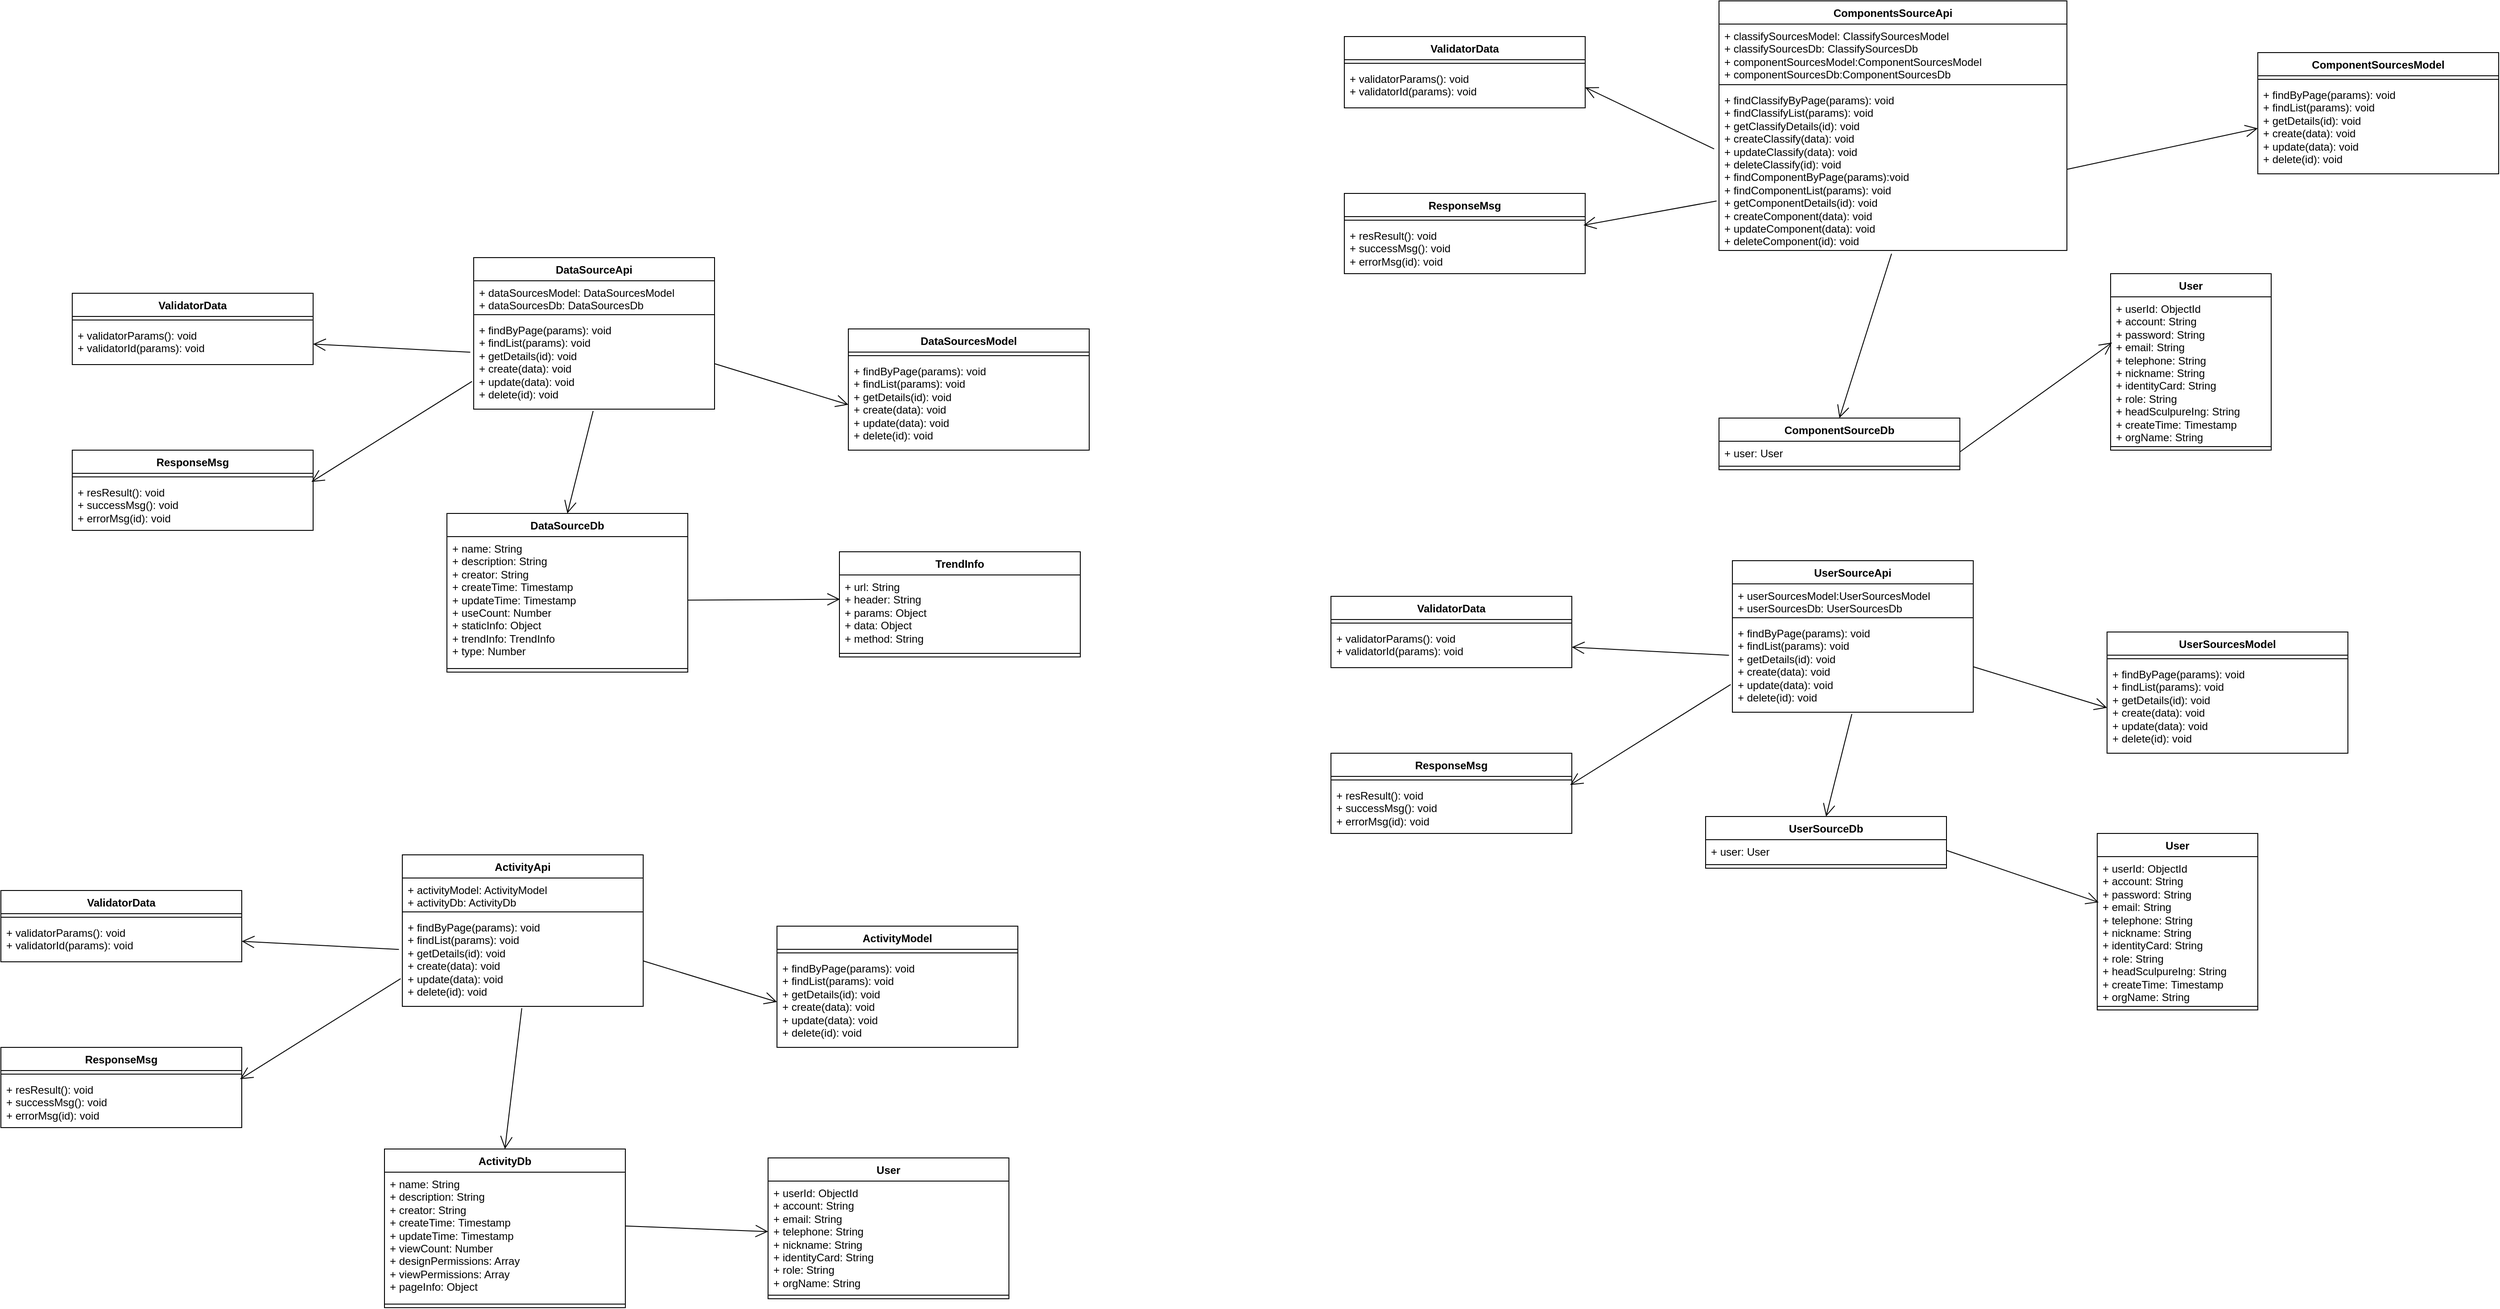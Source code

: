 <mxfile version="23.1.6" type="github">
  <diagram id="C5RBs43oDa-KdzZeNtuy" name="Page-1">
    <mxGraphModel dx="1781" dy="1844" grid="1" gridSize="10" guides="1" tooltips="1" connect="1" arrows="1" fold="1" page="1" pageScale="1" pageWidth="827" pageHeight="1169" math="0" shadow="0">
      <root>
        <mxCell id="WIyWlLk6GJQsqaUBKTNV-0" />
        <mxCell id="WIyWlLk6GJQsqaUBKTNV-1" parent="WIyWlLk6GJQsqaUBKTNV-0" />
        <mxCell id="D7GcsO-b-HbT9hcHtuYs-0" value="DataSourceApi" style="swimlane;fontStyle=1;align=center;verticalAlign=top;childLayout=stackLayout;horizontal=1;startSize=26;horizontalStack=0;resizeParent=1;resizeParentMax=0;resizeLast=0;collapsible=1;marginBottom=0;whiteSpace=wrap;html=1;" parent="WIyWlLk6GJQsqaUBKTNV-1" vertex="1">
          <mxGeometry x="280" y="150" width="270" height="170" as="geometry" />
        </mxCell>
        <mxCell id="D7GcsO-b-HbT9hcHtuYs-1" value="+ dataSourcesModel: DataSourcesModel&lt;br&gt;+ dataSourcesDb: DataSourcesDb" style="text;strokeColor=none;fillColor=none;align=left;verticalAlign=top;spacingLeft=4;spacingRight=4;overflow=hidden;rotatable=0;points=[[0,0.5],[1,0.5]];portConstraint=eastwest;whiteSpace=wrap;html=1;" parent="D7GcsO-b-HbT9hcHtuYs-0" vertex="1">
          <mxGeometry y="26" width="270" height="34" as="geometry" />
        </mxCell>
        <mxCell id="D7GcsO-b-HbT9hcHtuYs-2" value="" style="line;strokeWidth=1;fillColor=none;align=left;verticalAlign=middle;spacingTop=-1;spacingLeft=3;spacingRight=3;rotatable=0;labelPosition=right;points=[];portConstraint=eastwest;strokeColor=inherit;" parent="D7GcsO-b-HbT9hcHtuYs-0" vertex="1">
          <mxGeometry y="60" width="270" height="8" as="geometry" />
        </mxCell>
        <mxCell id="D7GcsO-b-HbT9hcHtuYs-3" value="+ findByPage(params): void&lt;br&gt;+ findList(params): void&lt;br&gt;+ getDetails(id): void&lt;br&gt;+ create(data): void&lt;br&gt;+ update(data): void&lt;br&gt;+ delete(id): void" style="text;strokeColor=none;fillColor=none;align=left;verticalAlign=top;spacingLeft=4;spacingRight=4;overflow=hidden;rotatable=0;points=[[0,0.5],[1,0.5]];portConstraint=eastwest;whiteSpace=wrap;html=1;" parent="D7GcsO-b-HbT9hcHtuYs-0" vertex="1">
          <mxGeometry y="68" width="270" height="102" as="geometry" />
        </mxCell>
        <mxCell id="D7GcsO-b-HbT9hcHtuYs-5" value="DataSourcesModel" style="swimlane;fontStyle=1;align=center;verticalAlign=top;childLayout=stackLayout;horizontal=1;startSize=26;horizontalStack=0;resizeParent=1;resizeParentMax=0;resizeLast=0;collapsible=1;marginBottom=0;whiteSpace=wrap;html=1;" parent="WIyWlLk6GJQsqaUBKTNV-1" vertex="1">
          <mxGeometry x="700" y="230" width="270" height="136" as="geometry" />
        </mxCell>
        <mxCell id="D7GcsO-b-HbT9hcHtuYs-7" value="" style="line;strokeWidth=1;fillColor=none;align=left;verticalAlign=middle;spacingTop=-1;spacingLeft=3;spacingRight=3;rotatable=0;labelPosition=right;points=[];portConstraint=eastwest;strokeColor=inherit;" parent="D7GcsO-b-HbT9hcHtuYs-5" vertex="1">
          <mxGeometry y="26" width="270" height="8" as="geometry" />
        </mxCell>
        <mxCell id="D7GcsO-b-HbT9hcHtuYs-8" value="+ findByPage(params): void&lt;br&gt;+ findList(params): void&lt;br&gt;+ getDetails(id): void&lt;br&gt;+ create(data): void&lt;br&gt;+ update(data): void&lt;br&gt;+ delete(id): void" style="text;strokeColor=none;fillColor=none;align=left;verticalAlign=top;spacingLeft=4;spacingRight=4;overflow=hidden;rotatable=0;points=[[0,0.5],[1,0.5]];portConstraint=eastwest;whiteSpace=wrap;html=1;" parent="D7GcsO-b-HbT9hcHtuYs-5" vertex="1">
          <mxGeometry y="34" width="270" height="102" as="geometry" />
        </mxCell>
        <mxCell id="D7GcsO-b-HbT9hcHtuYs-9" value="DataSourceDb" style="swimlane;fontStyle=1;align=center;verticalAlign=top;childLayout=stackLayout;horizontal=1;startSize=26;horizontalStack=0;resizeParent=1;resizeParentMax=0;resizeLast=0;collapsible=1;marginBottom=0;whiteSpace=wrap;html=1;" parent="WIyWlLk6GJQsqaUBKTNV-1" vertex="1">
          <mxGeometry x="250" y="437" width="270" height="178" as="geometry" />
        </mxCell>
        <mxCell id="D7GcsO-b-HbT9hcHtuYs-10" value="+ name: String&lt;br&gt;+&amp;nbsp;description: String&lt;br&gt;+ creator: String&lt;br&gt;+&amp;nbsp;createTime:&amp;nbsp;Timestamp&lt;br&gt;+ updateTime:&amp;nbsp;Timestamp&lt;br&gt;+ useCount: Number&lt;br&gt;+ staticInfo: Object&lt;br&gt;+&amp;nbsp;trendInfo: TrendInfo&lt;br&gt;+ type:&amp;nbsp;Number" style="text;strokeColor=none;fillColor=none;align=left;verticalAlign=top;spacingLeft=4;spacingRight=4;overflow=hidden;rotatable=0;points=[[0,0.5],[1,0.5]];portConstraint=eastwest;whiteSpace=wrap;html=1;" parent="D7GcsO-b-HbT9hcHtuYs-9" vertex="1">
          <mxGeometry y="26" width="270" height="144" as="geometry" />
        </mxCell>
        <mxCell id="D7GcsO-b-HbT9hcHtuYs-11" value="" style="line;strokeWidth=1;fillColor=none;align=left;verticalAlign=middle;spacingTop=-1;spacingLeft=3;spacingRight=3;rotatable=0;labelPosition=right;points=[];portConstraint=eastwest;strokeColor=inherit;" parent="D7GcsO-b-HbT9hcHtuYs-9" vertex="1">
          <mxGeometry y="170" width="270" height="8" as="geometry" />
        </mxCell>
        <mxCell id="D7GcsO-b-HbT9hcHtuYs-13" value="" style="endArrow=open;endFill=1;endSize=12;html=1;rounded=0;exitX=1;exitY=0.5;exitDx=0;exitDy=0;entryX=0;entryY=0.5;entryDx=0;entryDy=0;" parent="WIyWlLk6GJQsqaUBKTNV-1" source="D7GcsO-b-HbT9hcHtuYs-3" target="D7GcsO-b-HbT9hcHtuYs-8" edge="1">
          <mxGeometry width="160" relative="1" as="geometry">
            <mxPoint x="490" y="320" as="sourcePoint" />
            <mxPoint x="650" y="320" as="targetPoint" />
          </mxGeometry>
        </mxCell>
        <mxCell id="D7GcsO-b-HbT9hcHtuYs-14" value="" style="endArrow=open;endFill=1;endSize=12;html=1;rounded=0;exitX=0.496;exitY=1.02;exitDx=0;exitDy=0;exitPerimeter=0;entryX=0.5;entryY=0;entryDx=0;entryDy=0;" parent="WIyWlLk6GJQsqaUBKTNV-1" source="D7GcsO-b-HbT9hcHtuYs-3" target="D7GcsO-b-HbT9hcHtuYs-9" edge="1">
          <mxGeometry width="160" relative="1" as="geometry">
            <mxPoint x="490" y="320" as="sourcePoint" />
            <mxPoint x="650" y="320" as="targetPoint" />
          </mxGeometry>
        </mxCell>
        <mxCell id="D7GcsO-b-HbT9hcHtuYs-16" value="TrendInfo" style="swimlane;fontStyle=1;align=center;verticalAlign=top;childLayout=stackLayout;horizontal=1;startSize=26;horizontalStack=0;resizeParent=1;resizeParentMax=0;resizeLast=0;collapsible=1;marginBottom=0;whiteSpace=wrap;html=1;" parent="WIyWlLk6GJQsqaUBKTNV-1" vertex="1">
          <mxGeometry x="690" y="480" width="270" height="118" as="geometry" />
        </mxCell>
        <mxCell id="D7GcsO-b-HbT9hcHtuYs-17" value="+ url: String&lt;br&gt;+ header: String&lt;br&gt;+ params: Object&lt;br&gt;+ data: Object&lt;br&gt;+&amp;nbsp;method: String" style="text;strokeColor=none;fillColor=none;align=left;verticalAlign=top;spacingLeft=4;spacingRight=4;overflow=hidden;rotatable=0;points=[[0,0.5],[1,0.5]];portConstraint=eastwest;whiteSpace=wrap;html=1;" parent="D7GcsO-b-HbT9hcHtuYs-16" vertex="1">
          <mxGeometry y="26" width="270" height="84" as="geometry" />
        </mxCell>
        <mxCell id="D7GcsO-b-HbT9hcHtuYs-18" value="" style="line;strokeWidth=1;fillColor=none;align=left;verticalAlign=middle;spacingTop=-1;spacingLeft=3;spacingRight=3;rotatable=0;labelPosition=right;points=[];portConstraint=eastwest;strokeColor=inherit;" parent="D7GcsO-b-HbT9hcHtuYs-16" vertex="1">
          <mxGeometry y="110" width="270" height="8" as="geometry" />
        </mxCell>
        <mxCell id="D7GcsO-b-HbT9hcHtuYs-19" value="" style="endArrow=open;endFill=1;endSize=12;html=1;rounded=0;entryX=0.002;entryY=0.325;entryDx=0;entryDy=0;entryPerimeter=0;" parent="WIyWlLk6GJQsqaUBKTNV-1" source="D7GcsO-b-HbT9hcHtuYs-10" target="D7GcsO-b-HbT9hcHtuYs-17" edge="1">
          <mxGeometry width="160" relative="1" as="geometry">
            <mxPoint x="424" y="332" as="sourcePoint" />
            <mxPoint x="395" y="447" as="targetPoint" />
          </mxGeometry>
        </mxCell>
        <mxCell id="LRZBngiGafgWs2gTsK2s-0" value="ResponseMsg" style="swimlane;fontStyle=1;align=center;verticalAlign=top;childLayout=stackLayout;horizontal=1;startSize=26;horizontalStack=0;resizeParent=1;resizeParentMax=0;resizeLast=0;collapsible=1;marginBottom=0;whiteSpace=wrap;html=1;" parent="WIyWlLk6GJQsqaUBKTNV-1" vertex="1">
          <mxGeometry x="-170" y="366" width="270" height="90" as="geometry" />
        </mxCell>
        <mxCell id="LRZBngiGafgWs2gTsK2s-1" value="" style="line;strokeWidth=1;fillColor=none;align=left;verticalAlign=middle;spacingTop=-1;spacingLeft=3;spacingRight=3;rotatable=0;labelPosition=right;points=[];portConstraint=eastwest;strokeColor=inherit;" parent="LRZBngiGafgWs2gTsK2s-0" vertex="1">
          <mxGeometry y="26" width="270" height="8" as="geometry" />
        </mxCell>
        <mxCell id="LRZBngiGafgWs2gTsK2s-2" value="+ resResult(): void&lt;br&gt;+ successMsg(): void&lt;br&gt;+ errorMsg(id): void" style="text;strokeColor=none;fillColor=none;align=left;verticalAlign=top;spacingLeft=4;spacingRight=4;overflow=hidden;rotatable=0;points=[[0,0.5],[1,0.5]];portConstraint=eastwest;whiteSpace=wrap;html=1;" parent="LRZBngiGafgWs2gTsK2s-0" vertex="1">
          <mxGeometry y="34" width="270" height="56" as="geometry" />
        </mxCell>
        <mxCell id="LRZBngiGafgWs2gTsK2s-3" value="ValidatorData" style="swimlane;fontStyle=1;align=center;verticalAlign=top;childLayout=stackLayout;horizontal=1;startSize=26;horizontalStack=0;resizeParent=1;resizeParentMax=0;resizeLast=0;collapsible=1;marginBottom=0;whiteSpace=wrap;html=1;" parent="WIyWlLk6GJQsqaUBKTNV-1" vertex="1">
          <mxGeometry x="-170" y="190" width="270" height="80" as="geometry" />
        </mxCell>
        <mxCell id="LRZBngiGafgWs2gTsK2s-4" value="" style="line;strokeWidth=1;fillColor=none;align=left;verticalAlign=middle;spacingTop=-1;spacingLeft=3;spacingRight=3;rotatable=0;labelPosition=right;points=[];portConstraint=eastwest;strokeColor=inherit;" parent="LRZBngiGafgWs2gTsK2s-3" vertex="1">
          <mxGeometry y="26" width="270" height="8" as="geometry" />
        </mxCell>
        <mxCell id="LRZBngiGafgWs2gTsK2s-5" value="+ validatorParams(): void&lt;br&gt;+ validatorId(params): void&lt;br&gt;" style="text;strokeColor=none;fillColor=none;align=left;verticalAlign=top;spacingLeft=4;spacingRight=4;overflow=hidden;rotatable=0;points=[[0,0.5],[1,0.5]];portConstraint=eastwest;whiteSpace=wrap;html=1;" parent="LRZBngiGafgWs2gTsK2s-3" vertex="1">
          <mxGeometry y="34" width="270" height="46" as="geometry" />
        </mxCell>
        <mxCell id="LRZBngiGafgWs2gTsK2s-6" value="" style="endArrow=open;endFill=1;endSize=12;html=1;rounded=0;entryX=1;entryY=0.5;entryDx=0;entryDy=0;exitX=-0.014;exitY=0.374;exitDx=0;exitDy=0;exitPerimeter=0;" parent="WIyWlLk6GJQsqaUBKTNV-1" source="D7GcsO-b-HbT9hcHtuYs-3" target="LRZBngiGafgWs2gTsK2s-5" edge="1">
          <mxGeometry width="160" relative="1" as="geometry">
            <mxPoint x="560" y="279" as="sourcePoint" />
            <mxPoint x="90" y="90" as="targetPoint" />
          </mxGeometry>
        </mxCell>
        <mxCell id="LRZBngiGafgWs2gTsK2s-7" value="" style="endArrow=open;endFill=1;endSize=12;html=1;rounded=0;entryX=0.993;entryY=0.029;entryDx=0;entryDy=0;entryPerimeter=0;exitX=-0.007;exitY=0.695;exitDx=0;exitDy=0;exitPerimeter=0;" parent="WIyWlLk6GJQsqaUBKTNV-1" source="D7GcsO-b-HbT9hcHtuYs-3" target="LRZBngiGafgWs2gTsK2s-2" edge="1">
          <mxGeometry width="160" relative="1" as="geometry">
            <mxPoint x="358" y="160" as="sourcePoint" />
            <mxPoint x="130" y="330" as="targetPoint" />
          </mxGeometry>
        </mxCell>
        <mxCell id="LRZBngiGafgWs2gTsK2s-10" value="ActivityApi" style="swimlane;fontStyle=1;align=center;verticalAlign=top;childLayout=stackLayout;horizontal=1;startSize=26;horizontalStack=0;resizeParent=1;resizeParentMax=0;resizeLast=0;collapsible=1;marginBottom=0;whiteSpace=wrap;html=1;" parent="WIyWlLk6GJQsqaUBKTNV-1" vertex="1">
          <mxGeometry x="200" y="820" width="270" height="170" as="geometry" />
        </mxCell>
        <mxCell id="LRZBngiGafgWs2gTsK2s-11" value="+ activityModel: ActivityModel&lt;br&gt;+ activityDb: ActivityDb" style="text;strokeColor=none;fillColor=none;align=left;verticalAlign=top;spacingLeft=4;spacingRight=4;overflow=hidden;rotatable=0;points=[[0,0.5],[1,0.5]];portConstraint=eastwest;whiteSpace=wrap;html=1;" parent="LRZBngiGafgWs2gTsK2s-10" vertex="1">
          <mxGeometry y="26" width="270" height="34" as="geometry" />
        </mxCell>
        <mxCell id="LRZBngiGafgWs2gTsK2s-12" value="" style="line;strokeWidth=1;fillColor=none;align=left;verticalAlign=middle;spacingTop=-1;spacingLeft=3;spacingRight=3;rotatable=0;labelPosition=right;points=[];portConstraint=eastwest;strokeColor=inherit;" parent="LRZBngiGafgWs2gTsK2s-10" vertex="1">
          <mxGeometry y="60" width="270" height="8" as="geometry" />
        </mxCell>
        <mxCell id="LRZBngiGafgWs2gTsK2s-13" value="+ findByPage(params): void&lt;br&gt;+ findList(params): void&lt;br&gt;+ getDetails(id): void&lt;br&gt;+ create(data): void&lt;br&gt;+ update(data): void&lt;br&gt;+ delete(id): void" style="text;strokeColor=none;fillColor=none;align=left;verticalAlign=top;spacingLeft=4;spacingRight=4;overflow=hidden;rotatable=0;points=[[0,0.5],[1,0.5]];portConstraint=eastwest;whiteSpace=wrap;html=1;" parent="LRZBngiGafgWs2gTsK2s-10" vertex="1">
          <mxGeometry y="68" width="270" height="102" as="geometry" />
        </mxCell>
        <mxCell id="LRZBngiGafgWs2gTsK2s-14" value="ActivityModel" style="swimlane;fontStyle=1;align=center;verticalAlign=top;childLayout=stackLayout;horizontal=1;startSize=26;horizontalStack=0;resizeParent=1;resizeParentMax=0;resizeLast=0;collapsible=1;marginBottom=0;whiteSpace=wrap;html=1;" parent="WIyWlLk6GJQsqaUBKTNV-1" vertex="1">
          <mxGeometry x="620" y="900" width="270" height="136" as="geometry" />
        </mxCell>
        <mxCell id="LRZBngiGafgWs2gTsK2s-15" value="" style="line;strokeWidth=1;fillColor=none;align=left;verticalAlign=middle;spacingTop=-1;spacingLeft=3;spacingRight=3;rotatable=0;labelPosition=right;points=[];portConstraint=eastwest;strokeColor=inherit;" parent="LRZBngiGafgWs2gTsK2s-14" vertex="1">
          <mxGeometry y="26" width="270" height="8" as="geometry" />
        </mxCell>
        <mxCell id="LRZBngiGafgWs2gTsK2s-16" value="+ findByPage(params): void&lt;br&gt;+ findList(params): void&lt;br&gt;+ getDetails(id): void&lt;br&gt;+ create(data): void&lt;br&gt;+ update(data): void&lt;br&gt;+ delete(id): void" style="text;strokeColor=none;fillColor=none;align=left;verticalAlign=top;spacingLeft=4;spacingRight=4;overflow=hidden;rotatable=0;points=[[0,0.5],[1,0.5]];portConstraint=eastwest;whiteSpace=wrap;html=1;" parent="LRZBngiGafgWs2gTsK2s-14" vertex="1">
          <mxGeometry y="34" width="270" height="102" as="geometry" />
        </mxCell>
        <mxCell id="LRZBngiGafgWs2gTsK2s-17" value="ActivityDb" style="swimlane;fontStyle=1;align=center;verticalAlign=top;childLayout=stackLayout;horizontal=1;startSize=26;horizontalStack=0;resizeParent=1;resizeParentMax=0;resizeLast=0;collapsible=1;marginBottom=0;whiteSpace=wrap;html=1;" parent="WIyWlLk6GJQsqaUBKTNV-1" vertex="1">
          <mxGeometry x="180" y="1150" width="270" height="178" as="geometry" />
        </mxCell>
        <mxCell id="LRZBngiGafgWs2gTsK2s-18" value="+ name: String&lt;br&gt;+&amp;nbsp;description: String&lt;br&gt;+ creator: String&lt;br&gt;+&amp;nbsp;createTime:&amp;nbsp;Timestamp&lt;br&gt;+ updateTime:&amp;nbsp;Timestamp&lt;br&gt;+ view&lt;span style=&quot;background-color: initial;&quot;&gt;Count: Number&lt;/span&gt;&lt;br&gt;+&amp;nbsp;designPermissions: Array&lt;br&gt;+ viewPermissions: Array&lt;br&gt;+&amp;nbsp;pageInfo: Object" style="text;strokeColor=none;fillColor=none;align=left;verticalAlign=top;spacingLeft=4;spacingRight=4;overflow=hidden;rotatable=0;points=[[0,0.5],[1,0.5]];portConstraint=eastwest;whiteSpace=wrap;html=1;" parent="LRZBngiGafgWs2gTsK2s-17" vertex="1">
          <mxGeometry y="26" width="270" height="144" as="geometry" />
        </mxCell>
        <mxCell id="LRZBngiGafgWs2gTsK2s-19" value="" style="line;strokeWidth=1;fillColor=none;align=left;verticalAlign=middle;spacingTop=-1;spacingLeft=3;spacingRight=3;rotatable=0;labelPosition=right;points=[];portConstraint=eastwest;strokeColor=inherit;" parent="LRZBngiGafgWs2gTsK2s-17" vertex="1">
          <mxGeometry y="170" width="270" height="8" as="geometry" />
        </mxCell>
        <mxCell id="LRZBngiGafgWs2gTsK2s-20" value="" style="endArrow=open;endFill=1;endSize=12;html=1;rounded=0;exitX=1;exitY=0.5;exitDx=0;exitDy=0;entryX=0;entryY=0.5;entryDx=0;entryDy=0;" parent="WIyWlLk6GJQsqaUBKTNV-1" source="LRZBngiGafgWs2gTsK2s-13" target="LRZBngiGafgWs2gTsK2s-16" edge="1">
          <mxGeometry width="160" relative="1" as="geometry">
            <mxPoint x="410" y="990" as="sourcePoint" />
            <mxPoint x="570" y="990" as="targetPoint" />
          </mxGeometry>
        </mxCell>
        <mxCell id="LRZBngiGafgWs2gTsK2s-21" value="" style="endArrow=open;endFill=1;endSize=12;html=1;rounded=0;exitX=0.496;exitY=1.02;exitDx=0;exitDy=0;exitPerimeter=0;entryX=0.5;entryY=0;entryDx=0;entryDy=0;" parent="WIyWlLk6GJQsqaUBKTNV-1" source="LRZBngiGafgWs2gTsK2s-13" target="LRZBngiGafgWs2gTsK2s-17" edge="1">
          <mxGeometry width="160" relative="1" as="geometry">
            <mxPoint x="410" y="990" as="sourcePoint" />
            <mxPoint x="570" y="990" as="targetPoint" />
          </mxGeometry>
        </mxCell>
        <mxCell id="LRZBngiGafgWs2gTsK2s-26" value="ResponseMsg" style="swimlane;fontStyle=1;align=center;verticalAlign=top;childLayout=stackLayout;horizontal=1;startSize=26;horizontalStack=0;resizeParent=1;resizeParentMax=0;resizeLast=0;collapsible=1;marginBottom=0;whiteSpace=wrap;html=1;" parent="WIyWlLk6GJQsqaUBKTNV-1" vertex="1">
          <mxGeometry x="-250" y="1036" width="270" height="90" as="geometry" />
        </mxCell>
        <mxCell id="LRZBngiGafgWs2gTsK2s-27" value="" style="line;strokeWidth=1;fillColor=none;align=left;verticalAlign=middle;spacingTop=-1;spacingLeft=3;spacingRight=3;rotatable=0;labelPosition=right;points=[];portConstraint=eastwest;strokeColor=inherit;" parent="LRZBngiGafgWs2gTsK2s-26" vertex="1">
          <mxGeometry y="26" width="270" height="8" as="geometry" />
        </mxCell>
        <mxCell id="LRZBngiGafgWs2gTsK2s-28" value="+ resResult(): void&lt;br&gt;+ successMsg(): void&lt;br&gt;+ errorMsg(id): void" style="text;strokeColor=none;fillColor=none;align=left;verticalAlign=top;spacingLeft=4;spacingRight=4;overflow=hidden;rotatable=0;points=[[0,0.5],[1,0.5]];portConstraint=eastwest;whiteSpace=wrap;html=1;" parent="LRZBngiGafgWs2gTsK2s-26" vertex="1">
          <mxGeometry y="34" width="270" height="56" as="geometry" />
        </mxCell>
        <mxCell id="LRZBngiGafgWs2gTsK2s-29" value="ValidatorData" style="swimlane;fontStyle=1;align=center;verticalAlign=top;childLayout=stackLayout;horizontal=1;startSize=26;horizontalStack=0;resizeParent=1;resizeParentMax=0;resizeLast=0;collapsible=1;marginBottom=0;whiteSpace=wrap;html=1;" parent="WIyWlLk6GJQsqaUBKTNV-1" vertex="1">
          <mxGeometry x="-250" y="860" width="270" height="80" as="geometry" />
        </mxCell>
        <mxCell id="LRZBngiGafgWs2gTsK2s-30" value="" style="line;strokeWidth=1;fillColor=none;align=left;verticalAlign=middle;spacingTop=-1;spacingLeft=3;spacingRight=3;rotatable=0;labelPosition=right;points=[];portConstraint=eastwest;strokeColor=inherit;" parent="LRZBngiGafgWs2gTsK2s-29" vertex="1">
          <mxGeometry y="26" width="270" height="8" as="geometry" />
        </mxCell>
        <mxCell id="LRZBngiGafgWs2gTsK2s-31" value="+ validatorParams(): void&lt;br&gt;+ validatorId(params): void&lt;br&gt;" style="text;strokeColor=none;fillColor=none;align=left;verticalAlign=top;spacingLeft=4;spacingRight=4;overflow=hidden;rotatable=0;points=[[0,0.5],[1,0.5]];portConstraint=eastwest;whiteSpace=wrap;html=1;" parent="LRZBngiGafgWs2gTsK2s-29" vertex="1">
          <mxGeometry y="34" width="270" height="46" as="geometry" />
        </mxCell>
        <mxCell id="LRZBngiGafgWs2gTsK2s-32" value="" style="endArrow=open;endFill=1;endSize=12;html=1;rounded=0;entryX=1;entryY=0.5;entryDx=0;entryDy=0;exitX=-0.014;exitY=0.374;exitDx=0;exitDy=0;exitPerimeter=0;" parent="WIyWlLk6GJQsqaUBKTNV-1" source="LRZBngiGafgWs2gTsK2s-13" target="LRZBngiGafgWs2gTsK2s-31" edge="1">
          <mxGeometry width="160" relative="1" as="geometry">
            <mxPoint x="480" y="949" as="sourcePoint" />
            <mxPoint x="10" y="760" as="targetPoint" />
          </mxGeometry>
        </mxCell>
        <mxCell id="LRZBngiGafgWs2gTsK2s-33" value="" style="endArrow=open;endFill=1;endSize=12;html=1;rounded=0;entryX=0.993;entryY=0.029;entryDx=0;entryDy=0;entryPerimeter=0;exitX=-0.007;exitY=0.695;exitDx=0;exitDy=0;exitPerimeter=0;" parent="WIyWlLk6GJQsqaUBKTNV-1" source="LRZBngiGafgWs2gTsK2s-13" target="LRZBngiGafgWs2gTsK2s-28" edge="1">
          <mxGeometry width="160" relative="1" as="geometry">
            <mxPoint x="278" y="830" as="sourcePoint" />
            <mxPoint x="50" y="1000" as="targetPoint" />
          </mxGeometry>
        </mxCell>
        <mxCell id="LRZBngiGafgWs2gTsK2s-34" value="User" style="swimlane;fontStyle=1;align=center;verticalAlign=top;childLayout=stackLayout;horizontal=1;startSize=26;horizontalStack=0;resizeParent=1;resizeParentMax=0;resizeLast=0;collapsible=1;marginBottom=0;whiteSpace=wrap;html=1;" parent="WIyWlLk6GJQsqaUBKTNV-1" vertex="1">
          <mxGeometry x="610" y="1160" width="270" height="158" as="geometry" />
        </mxCell>
        <mxCell id="LRZBngiGafgWs2gTsK2s-35" value="+ userId: ObjectId&lt;br&gt;+&amp;nbsp;account&lt;span style=&quot;background-color: initial;&quot;&gt;: String&lt;/span&gt;&lt;br&gt;+&amp;nbsp;email&lt;span style=&quot;background-color: initial;&quot;&gt;: String&lt;/span&gt;&lt;br&gt;+&amp;nbsp;telephone&lt;span style=&quot;background-color: initial;&quot;&gt;: String&lt;/span&gt;&lt;br&gt;+&amp;nbsp;nickname&lt;span style=&quot;background-color: initial;&quot;&gt;:&amp;nbsp;&lt;/span&gt;String&lt;br&gt;+&amp;nbsp;identityCard&lt;span style=&quot;background-color: initial;&quot;&gt;: String&lt;/span&gt;&lt;br&gt;+&amp;nbsp;role&lt;span style=&quot;background-color: initial;&quot;&gt;: String&lt;br&gt;+ orgName: String&lt;br&gt;&lt;/span&gt;" style="text;strokeColor=none;fillColor=none;align=left;verticalAlign=top;spacingLeft=4;spacingRight=4;overflow=hidden;rotatable=0;points=[[0,0.5],[1,0.5]];portConstraint=eastwest;whiteSpace=wrap;html=1;" parent="LRZBngiGafgWs2gTsK2s-34" vertex="1">
          <mxGeometry y="26" width="270" height="124" as="geometry" />
        </mxCell>
        <mxCell id="LRZBngiGafgWs2gTsK2s-36" value="" style="line;strokeWidth=1;fillColor=none;align=left;verticalAlign=middle;spacingTop=-1;spacingLeft=3;spacingRight=3;rotatable=0;labelPosition=right;points=[];portConstraint=eastwest;strokeColor=inherit;" parent="LRZBngiGafgWs2gTsK2s-34" vertex="1">
          <mxGeometry y="150" width="270" height="8" as="geometry" />
        </mxCell>
        <mxCell id="LRZBngiGafgWs2gTsK2s-37" value="" style="endArrow=open;endFill=1;endSize=12;html=1;rounded=0;exitX=1;exitY=0.419;exitDx=0;exitDy=0;exitPerimeter=0;" parent="WIyWlLk6GJQsqaUBKTNV-1" source="LRZBngiGafgWs2gTsK2s-18" target="LRZBngiGafgWs2gTsK2s-35" edge="1">
          <mxGeometry width="160" relative="1" as="geometry">
            <mxPoint x="480" y="949" as="sourcePoint" />
            <mxPoint x="630" y="995" as="targetPoint" />
          </mxGeometry>
        </mxCell>
        <mxCell id="axHBhvSqBIUOlcE_voJ0-0" value="UserSourceApi" style="swimlane;fontStyle=1;align=center;verticalAlign=top;childLayout=stackLayout;horizontal=1;startSize=26;horizontalStack=0;resizeParent=1;resizeParentMax=0;resizeLast=0;collapsible=1;marginBottom=0;whiteSpace=wrap;html=1;" parent="WIyWlLk6GJQsqaUBKTNV-1" vertex="1">
          <mxGeometry x="1691" y="490" width="270" height="170" as="geometry" />
        </mxCell>
        <mxCell id="axHBhvSqBIUOlcE_voJ0-1" value="+ userSourcesModel:UserSourcesModel&lt;br&gt;+ userSourcesDb: UserSourcesDb" style="text;strokeColor=none;fillColor=none;align=left;verticalAlign=top;spacingLeft=4;spacingRight=4;overflow=hidden;rotatable=0;points=[[0,0.5],[1,0.5]];portConstraint=eastwest;whiteSpace=wrap;html=1;" parent="axHBhvSqBIUOlcE_voJ0-0" vertex="1">
          <mxGeometry y="26" width="270" height="34" as="geometry" />
        </mxCell>
        <mxCell id="axHBhvSqBIUOlcE_voJ0-2" value="" style="line;strokeWidth=1;fillColor=none;align=left;verticalAlign=middle;spacingTop=-1;spacingLeft=3;spacingRight=3;rotatable=0;labelPosition=right;points=[];portConstraint=eastwest;strokeColor=inherit;" parent="axHBhvSqBIUOlcE_voJ0-0" vertex="1">
          <mxGeometry y="60" width="270" height="8" as="geometry" />
        </mxCell>
        <mxCell id="axHBhvSqBIUOlcE_voJ0-3" value="+ findByPage(params): void&lt;br&gt;+ findList(params): void&lt;br&gt;+ getDetails(id): void&lt;br&gt;+ create(data): void&lt;br&gt;+ update(data): void&lt;br&gt;+ delete(id): void" style="text;strokeColor=none;fillColor=none;align=left;verticalAlign=top;spacingLeft=4;spacingRight=4;overflow=hidden;rotatable=0;points=[[0,0.5],[1,0.5]];portConstraint=eastwest;whiteSpace=wrap;html=1;" parent="axHBhvSqBIUOlcE_voJ0-0" vertex="1">
          <mxGeometry y="68" width="270" height="102" as="geometry" />
        </mxCell>
        <mxCell id="axHBhvSqBIUOlcE_voJ0-4" value="UserSourcesModel" style="swimlane;fontStyle=1;align=center;verticalAlign=top;childLayout=stackLayout;horizontal=1;startSize=26;horizontalStack=0;resizeParent=1;resizeParentMax=0;resizeLast=0;collapsible=1;marginBottom=0;whiteSpace=wrap;html=1;" parent="WIyWlLk6GJQsqaUBKTNV-1" vertex="1">
          <mxGeometry x="2111" y="570" width="270" height="136" as="geometry" />
        </mxCell>
        <mxCell id="axHBhvSqBIUOlcE_voJ0-5" value="" style="line;strokeWidth=1;fillColor=none;align=left;verticalAlign=middle;spacingTop=-1;spacingLeft=3;spacingRight=3;rotatable=0;labelPosition=right;points=[];portConstraint=eastwest;strokeColor=inherit;" parent="axHBhvSqBIUOlcE_voJ0-4" vertex="1">
          <mxGeometry y="26" width="270" height="8" as="geometry" />
        </mxCell>
        <mxCell id="axHBhvSqBIUOlcE_voJ0-6" value="+ findByPage(params): void&lt;br&gt;+ findList(params): void&lt;br&gt;+ getDetails(id): void&lt;br&gt;+ create(data): void&lt;br&gt;+ update(data): void&lt;br&gt;+ delete(id): void" style="text;strokeColor=none;fillColor=none;align=left;verticalAlign=top;spacingLeft=4;spacingRight=4;overflow=hidden;rotatable=0;points=[[0,0.5],[1,0.5]];portConstraint=eastwest;whiteSpace=wrap;html=1;" parent="axHBhvSqBIUOlcE_voJ0-4" vertex="1">
          <mxGeometry y="34" width="270" height="102" as="geometry" />
        </mxCell>
        <mxCell id="axHBhvSqBIUOlcE_voJ0-7" value="UserSourceDb" style="swimlane;fontStyle=1;align=center;verticalAlign=top;childLayout=stackLayout;horizontal=1;startSize=26;horizontalStack=0;resizeParent=1;resizeParentMax=0;resizeLast=0;collapsible=1;marginBottom=0;whiteSpace=wrap;html=1;" parent="WIyWlLk6GJQsqaUBKTNV-1" vertex="1">
          <mxGeometry x="1661" y="777" width="270" height="58" as="geometry" />
        </mxCell>
        <mxCell id="axHBhvSqBIUOlcE_voJ0-8" value="+ user: User&lt;div&gt;&lt;br/&gt;&lt;/div&gt;" style="text;strokeColor=none;fillColor=none;align=left;verticalAlign=top;spacingLeft=4;spacingRight=4;overflow=hidden;rotatable=0;points=[[0,0.5],[1,0.5]];portConstraint=eastwest;whiteSpace=wrap;html=1;" parent="axHBhvSqBIUOlcE_voJ0-7" vertex="1">
          <mxGeometry y="26" width="270" height="24" as="geometry" />
        </mxCell>
        <mxCell id="axHBhvSqBIUOlcE_voJ0-9" value="" style="line;strokeWidth=1;fillColor=none;align=left;verticalAlign=middle;spacingTop=-1;spacingLeft=3;spacingRight=3;rotatable=0;labelPosition=right;points=[];portConstraint=eastwest;strokeColor=inherit;" parent="axHBhvSqBIUOlcE_voJ0-7" vertex="1">
          <mxGeometry y="50" width="270" height="8" as="geometry" />
        </mxCell>
        <mxCell id="axHBhvSqBIUOlcE_voJ0-10" value="" style="endArrow=open;endFill=1;endSize=12;html=1;rounded=0;exitX=1;exitY=0.5;exitDx=0;exitDy=0;entryX=0;entryY=0.5;entryDx=0;entryDy=0;" parent="WIyWlLk6GJQsqaUBKTNV-1" source="axHBhvSqBIUOlcE_voJ0-3" target="axHBhvSqBIUOlcE_voJ0-6" edge="1">
          <mxGeometry width="160" relative="1" as="geometry">
            <mxPoint x="1901" y="660" as="sourcePoint" />
            <mxPoint x="2061" y="660" as="targetPoint" />
          </mxGeometry>
        </mxCell>
        <mxCell id="axHBhvSqBIUOlcE_voJ0-11" value="" style="endArrow=open;endFill=1;endSize=12;html=1;rounded=0;exitX=0.496;exitY=1.02;exitDx=0;exitDy=0;exitPerimeter=0;entryX=0.5;entryY=0;entryDx=0;entryDy=0;" parent="WIyWlLk6GJQsqaUBKTNV-1" source="axHBhvSqBIUOlcE_voJ0-3" target="axHBhvSqBIUOlcE_voJ0-7" edge="1">
          <mxGeometry width="160" relative="1" as="geometry">
            <mxPoint x="1901" y="660" as="sourcePoint" />
            <mxPoint x="2061" y="660" as="targetPoint" />
          </mxGeometry>
        </mxCell>
        <mxCell id="axHBhvSqBIUOlcE_voJ0-15" value="" style="endArrow=open;endFill=1;endSize=12;html=1;rounded=0;entryX=0.002;entryY=0.325;entryDx=0;entryDy=0;entryPerimeter=0;exitX=1;exitY=0.5;exitDx=0;exitDy=0;" parent="WIyWlLk6GJQsqaUBKTNV-1" source="axHBhvSqBIUOlcE_voJ0-8" edge="1">
          <mxGeometry width="160" relative="1" as="geometry">
            <mxPoint x="1835" y="672" as="sourcePoint" />
            <mxPoint x="2101.54" y="873.3" as="targetPoint" />
          </mxGeometry>
        </mxCell>
        <mxCell id="axHBhvSqBIUOlcE_voJ0-16" value="ResponseMsg" style="swimlane;fontStyle=1;align=center;verticalAlign=top;childLayout=stackLayout;horizontal=1;startSize=26;horizontalStack=0;resizeParent=1;resizeParentMax=0;resizeLast=0;collapsible=1;marginBottom=0;whiteSpace=wrap;html=1;" parent="WIyWlLk6GJQsqaUBKTNV-1" vertex="1">
          <mxGeometry x="1241" y="706" width="270" height="90" as="geometry" />
        </mxCell>
        <mxCell id="axHBhvSqBIUOlcE_voJ0-17" value="" style="line;strokeWidth=1;fillColor=none;align=left;verticalAlign=middle;spacingTop=-1;spacingLeft=3;spacingRight=3;rotatable=0;labelPosition=right;points=[];portConstraint=eastwest;strokeColor=inherit;" parent="axHBhvSqBIUOlcE_voJ0-16" vertex="1">
          <mxGeometry y="26" width="270" height="8" as="geometry" />
        </mxCell>
        <mxCell id="axHBhvSqBIUOlcE_voJ0-18" value="+ resResult(): void&lt;br&gt;+ successMsg(): void&lt;br&gt;+ errorMsg(id): void" style="text;strokeColor=none;fillColor=none;align=left;verticalAlign=top;spacingLeft=4;spacingRight=4;overflow=hidden;rotatable=0;points=[[0,0.5],[1,0.5]];portConstraint=eastwest;whiteSpace=wrap;html=1;" parent="axHBhvSqBIUOlcE_voJ0-16" vertex="1">
          <mxGeometry y="34" width="270" height="56" as="geometry" />
        </mxCell>
        <mxCell id="axHBhvSqBIUOlcE_voJ0-19" value="ValidatorData" style="swimlane;fontStyle=1;align=center;verticalAlign=top;childLayout=stackLayout;horizontal=1;startSize=26;horizontalStack=0;resizeParent=1;resizeParentMax=0;resizeLast=0;collapsible=1;marginBottom=0;whiteSpace=wrap;html=1;" parent="WIyWlLk6GJQsqaUBKTNV-1" vertex="1">
          <mxGeometry x="1241" y="530" width="270" height="80" as="geometry" />
        </mxCell>
        <mxCell id="axHBhvSqBIUOlcE_voJ0-20" value="" style="line;strokeWidth=1;fillColor=none;align=left;verticalAlign=middle;spacingTop=-1;spacingLeft=3;spacingRight=3;rotatable=0;labelPosition=right;points=[];portConstraint=eastwest;strokeColor=inherit;" parent="axHBhvSqBIUOlcE_voJ0-19" vertex="1">
          <mxGeometry y="26" width="270" height="8" as="geometry" />
        </mxCell>
        <mxCell id="axHBhvSqBIUOlcE_voJ0-21" value="+ validatorParams(): void&lt;br&gt;+ validatorId(params): void&lt;br&gt;" style="text;strokeColor=none;fillColor=none;align=left;verticalAlign=top;spacingLeft=4;spacingRight=4;overflow=hidden;rotatable=0;points=[[0,0.5],[1,0.5]];portConstraint=eastwest;whiteSpace=wrap;html=1;" parent="axHBhvSqBIUOlcE_voJ0-19" vertex="1">
          <mxGeometry y="34" width="270" height="46" as="geometry" />
        </mxCell>
        <mxCell id="axHBhvSqBIUOlcE_voJ0-22" value="" style="endArrow=open;endFill=1;endSize=12;html=1;rounded=0;entryX=1;entryY=0.5;entryDx=0;entryDy=0;exitX=-0.014;exitY=0.374;exitDx=0;exitDy=0;exitPerimeter=0;" parent="WIyWlLk6GJQsqaUBKTNV-1" source="axHBhvSqBIUOlcE_voJ0-3" target="axHBhvSqBIUOlcE_voJ0-21" edge="1">
          <mxGeometry width="160" relative="1" as="geometry">
            <mxPoint x="1971" y="619" as="sourcePoint" />
            <mxPoint x="1501" y="430" as="targetPoint" />
          </mxGeometry>
        </mxCell>
        <mxCell id="axHBhvSqBIUOlcE_voJ0-23" value="" style="endArrow=open;endFill=1;endSize=12;html=1;rounded=0;entryX=0.993;entryY=0.029;entryDx=0;entryDy=0;entryPerimeter=0;exitX=-0.007;exitY=0.695;exitDx=0;exitDy=0;exitPerimeter=0;" parent="WIyWlLk6GJQsqaUBKTNV-1" source="axHBhvSqBIUOlcE_voJ0-3" target="axHBhvSqBIUOlcE_voJ0-18" edge="1">
          <mxGeometry width="160" relative="1" as="geometry">
            <mxPoint x="1769" y="500" as="sourcePoint" />
            <mxPoint x="1541" y="670" as="targetPoint" />
          </mxGeometry>
        </mxCell>
        <mxCell id="axHBhvSqBIUOlcE_voJ0-24" value="User" style="swimlane;fontStyle=1;align=center;verticalAlign=top;childLayout=stackLayout;horizontal=1;startSize=26;horizontalStack=0;resizeParent=1;resizeParentMax=0;resizeLast=0;collapsible=1;marginBottom=0;whiteSpace=wrap;html=1;" parent="WIyWlLk6GJQsqaUBKTNV-1" vertex="1">
          <mxGeometry x="2100" y="796" width="180" height="198" as="geometry" />
        </mxCell>
        <mxCell id="axHBhvSqBIUOlcE_voJ0-25" value="+ userId: ObjectId&lt;br&gt;+&amp;nbsp;account&lt;span style=&quot;background-color: initial;&quot;&gt;: String&lt;br&gt;&lt;/span&gt;+ password: String&lt;br&gt;+&amp;nbsp;email&lt;span style=&quot;background-color: initial;&quot;&gt;: String&lt;/span&gt;&lt;br&gt;+&amp;nbsp;telephone&lt;span style=&quot;background-color: initial;&quot;&gt;: String&lt;/span&gt;&lt;br&gt;+&amp;nbsp;nickname&lt;span style=&quot;background-color: initial;&quot;&gt;:&amp;nbsp;&lt;/span&gt;String&lt;br&gt;+&amp;nbsp;identityCard&lt;span style=&quot;background-color: initial;&quot;&gt;: String&lt;/span&gt;&lt;br&gt;+&amp;nbsp;role: String&lt;br&gt;+ headSculpureIng: String&lt;br&gt;+ createTime:&amp;nbsp;Timestamp&lt;span style=&quot;background-color: initial;&quot;&gt;&lt;br&gt;+ orgName: String&lt;br&gt;&lt;/span&gt;" style="text;strokeColor=none;fillColor=none;align=left;verticalAlign=top;spacingLeft=4;spacingRight=4;overflow=hidden;rotatable=0;points=[[0,0.5],[1,0.5]];portConstraint=eastwest;whiteSpace=wrap;html=1;" parent="axHBhvSqBIUOlcE_voJ0-24" vertex="1">
          <mxGeometry y="26" width="180" height="164" as="geometry" />
        </mxCell>
        <mxCell id="axHBhvSqBIUOlcE_voJ0-26" value="" style="line;strokeWidth=1;fillColor=none;align=left;verticalAlign=middle;spacingTop=-1;spacingLeft=3;spacingRight=3;rotatable=0;labelPosition=right;points=[];portConstraint=eastwest;strokeColor=inherit;" parent="axHBhvSqBIUOlcE_voJ0-24" vertex="1">
          <mxGeometry y="190" width="180" height="8" as="geometry" />
        </mxCell>
        <mxCell id="axHBhvSqBIUOlcE_voJ0-27" value="ComponentsSourceApi&lt;div&gt;&lt;br&gt;&lt;/div&gt;" style="swimlane;fontStyle=1;align=center;verticalAlign=top;childLayout=stackLayout;horizontal=1;startSize=26;horizontalStack=0;resizeParent=1;resizeParentMax=0;resizeLast=0;collapsible=1;marginBottom=0;whiteSpace=wrap;html=1;" parent="WIyWlLk6GJQsqaUBKTNV-1" vertex="1">
          <mxGeometry x="1676" y="-138" width="390" height="280" as="geometry" />
        </mxCell>
        <mxCell id="axHBhvSqBIUOlcE_voJ0-28" value="+ classifySourcesModel: ClassifySourcesModel&lt;br&gt;+&amp;nbsp;classifySourcesDb: ClassifySourcesDb&lt;br&gt;+ componentSourcesModel:ComponentSourcesModel&lt;br&gt;+ componentSourcesDb:ComponentSourcesDb" style="text;strokeColor=none;fillColor=none;align=left;verticalAlign=top;spacingLeft=4;spacingRight=4;overflow=hidden;rotatable=0;points=[[0,0.5],[1,0.5]];portConstraint=eastwest;whiteSpace=wrap;html=1;" parent="axHBhvSqBIUOlcE_voJ0-27" vertex="1">
          <mxGeometry y="26" width="390" height="64" as="geometry" />
        </mxCell>
        <mxCell id="axHBhvSqBIUOlcE_voJ0-29" value="" style="line;strokeWidth=1;fillColor=none;align=left;verticalAlign=middle;spacingTop=-1;spacingLeft=3;spacingRight=3;rotatable=0;labelPosition=right;points=[];portConstraint=eastwest;strokeColor=inherit;" parent="axHBhvSqBIUOlcE_voJ0-27" vertex="1">
          <mxGeometry y="90" width="390" height="8" as="geometry" />
        </mxCell>
        <mxCell id="axHBhvSqBIUOlcE_voJ0-30" value="+ findClassifyByPage(params): void&lt;br&gt;+ findClassifyList(params): void&lt;br&gt;+ getClassifyDetails(id): void&lt;br&gt;+ createClassify(data): void&lt;br&gt;+ updateClassify(data): void&lt;br&gt;+ deleteClassify(id): void&lt;br&gt;+ findComponentByPage(params):void&lt;br style=&quot;border-color: var(--border-color);&quot;&gt;+ findComponentList(params): void&lt;br style=&quot;border-color: var(--border-color);&quot;&gt;+ getComponentDetails(id): void&lt;br style=&quot;border-color: var(--border-color);&quot;&gt;+ createComponent(data): void&lt;br style=&quot;border-color: var(--border-color);&quot;&gt;+ updateComponent(data): void&lt;br style=&quot;border-color: var(--border-color);&quot;&gt;+ deleteComponent(id): void" style="text;strokeColor=none;fillColor=none;align=left;verticalAlign=top;spacingLeft=4;spacingRight=4;overflow=hidden;rotatable=0;points=[[0,0.5],[1,0.5]];portConstraint=eastwest;whiteSpace=wrap;html=1;" parent="axHBhvSqBIUOlcE_voJ0-27" vertex="1">
          <mxGeometry y="98" width="390" height="182" as="geometry" />
        </mxCell>
        <mxCell id="axHBhvSqBIUOlcE_voJ0-31" value="ComponentSourcesModel" style="swimlane;fontStyle=1;align=center;verticalAlign=top;childLayout=stackLayout;horizontal=1;startSize=26;horizontalStack=0;resizeParent=1;resizeParentMax=0;resizeLast=0;collapsible=1;marginBottom=0;whiteSpace=wrap;html=1;" parent="WIyWlLk6GJQsqaUBKTNV-1" vertex="1">
          <mxGeometry x="2280" y="-80" width="270" height="136" as="geometry" />
        </mxCell>
        <mxCell id="axHBhvSqBIUOlcE_voJ0-32" value="" style="line;strokeWidth=1;fillColor=none;align=left;verticalAlign=middle;spacingTop=-1;spacingLeft=3;spacingRight=3;rotatable=0;labelPosition=right;points=[];portConstraint=eastwest;strokeColor=inherit;" parent="axHBhvSqBIUOlcE_voJ0-31" vertex="1">
          <mxGeometry y="26" width="270" height="8" as="geometry" />
        </mxCell>
        <mxCell id="axHBhvSqBIUOlcE_voJ0-33" value="+ findByPage(params): void&lt;br&gt;+ findList(params): void&lt;br&gt;+ getDetails(id): void&lt;br&gt;+ create(data): void&lt;br&gt;+ update(data): void&lt;br&gt;+ delete(id): void" style="text;strokeColor=none;fillColor=none;align=left;verticalAlign=top;spacingLeft=4;spacingRight=4;overflow=hidden;rotatable=0;points=[[0,0.5],[1,0.5]];portConstraint=eastwest;whiteSpace=wrap;html=1;" parent="axHBhvSqBIUOlcE_voJ0-31" vertex="1">
          <mxGeometry y="34" width="270" height="102" as="geometry" />
        </mxCell>
        <mxCell id="axHBhvSqBIUOlcE_voJ0-34" value="ComponentSourceDb" style="swimlane;fontStyle=1;align=center;verticalAlign=top;childLayout=stackLayout;horizontal=1;startSize=26;horizontalStack=0;resizeParent=1;resizeParentMax=0;resizeLast=0;collapsible=1;marginBottom=0;whiteSpace=wrap;html=1;" parent="WIyWlLk6GJQsqaUBKTNV-1" vertex="1">
          <mxGeometry x="1676" y="330" width="270" height="58" as="geometry" />
        </mxCell>
        <mxCell id="axHBhvSqBIUOlcE_voJ0-35" value="+ user: User&lt;div&gt;&lt;br/&gt;&lt;/div&gt;" style="text;strokeColor=none;fillColor=none;align=left;verticalAlign=top;spacingLeft=4;spacingRight=4;overflow=hidden;rotatable=0;points=[[0,0.5],[1,0.5]];portConstraint=eastwest;whiteSpace=wrap;html=1;" parent="axHBhvSqBIUOlcE_voJ0-34" vertex="1">
          <mxGeometry y="26" width="270" height="24" as="geometry" />
        </mxCell>
        <mxCell id="axHBhvSqBIUOlcE_voJ0-36" value="" style="line;strokeWidth=1;fillColor=none;align=left;verticalAlign=middle;spacingTop=-1;spacingLeft=3;spacingRight=3;rotatable=0;labelPosition=right;points=[];portConstraint=eastwest;strokeColor=inherit;" parent="axHBhvSqBIUOlcE_voJ0-34" vertex="1">
          <mxGeometry y="50" width="270" height="8" as="geometry" />
        </mxCell>
        <mxCell id="axHBhvSqBIUOlcE_voJ0-37" value="" style="endArrow=open;endFill=1;endSize=12;html=1;rounded=0;exitX=1;exitY=0.5;exitDx=0;exitDy=0;entryX=0;entryY=0.5;entryDx=0;entryDy=0;" parent="WIyWlLk6GJQsqaUBKTNV-1" source="axHBhvSqBIUOlcE_voJ0-30" target="axHBhvSqBIUOlcE_voJ0-33" edge="1">
          <mxGeometry width="160" relative="1" as="geometry">
            <mxPoint x="1916" y="32" as="sourcePoint" />
            <mxPoint x="2076" y="32" as="targetPoint" />
          </mxGeometry>
        </mxCell>
        <mxCell id="axHBhvSqBIUOlcE_voJ0-38" value="" style="endArrow=open;endFill=1;endSize=12;html=1;rounded=0;exitX=0.496;exitY=1.02;exitDx=0;exitDy=0;exitPerimeter=0;entryX=0.5;entryY=0;entryDx=0;entryDy=0;" parent="WIyWlLk6GJQsqaUBKTNV-1" source="axHBhvSqBIUOlcE_voJ0-30" target="axHBhvSqBIUOlcE_voJ0-34" edge="1">
          <mxGeometry width="160" relative="1" as="geometry">
            <mxPoint x="1916" y="32" as="sourcePoint" />
            <mxPoint x="2076" y="32" as="targetPoint" />
          </mxGeometry>
        </mxCell>
        <mxCell id="axHBhvSqBIUOlcE_voJ0-39" value="" style="endArrow=open;endFill=1;endSize=12;html=1;rounded=0;entryX=0.002;entryY=0.325;entryDx=0;entryDy=0;entryPerimeter=0;exitX=1;exitY=0.5;exitDx=0;exitDy=0;" parent="WIyWlLk6GJQsqaUBKTNV-1" source="axHBhvSqBIUOlcE_voJ0-35" edge="1">
          <mxGeometry width="160" relative="1" as="geometry">
            <mxPoint x="1850" y="44" as="sourcePoint" />
            <mxPoint x="2116.54" y="245.3" as="targetPoint" />
          </mxGeometry>
        </mxCell>
        <mxCell id="axHBhvSqBIUOlcE_voJ0-40" value="ResponseMsg" style="swimlane;fontStyle=1;align=center;verticalAlign=top;childLayout=stackLayout;horizontal=1;startSize=26;horizontalStack=0;resizeParent=1;resizeParentMax=0;resizeLast=0;collapsible=1;marginBottom=0;whiteSpace=wrap;html=1;" parent="WIyWlLk6GJQsqaUBKTNV-1" vertex="1">
          <mxGeometry x="1256" y="78" width="270" height="90" as="geometry" />
        </mxCell>
        <mxCell id="axHBhvSqBIUOlcE_voJ0-41" value="" style="line;strokeWidth=1;fillColor=none;align=left;verticalAlign=middle;spacingTop=-1;spacingLeft=3;spacingRight=3;rotatable=0;labelPosition=right;points=[];portConstraint=eastwest;strokeColor=inherit;" parent="axHBhvSqBIUOlcE_voJ0-40" vertex="1">
          <mxGeometry y="26" width="270" height="8" as="geometry" />
        </mxCell>
        <mxCell id="axHBhvSqBIUOlcE_voJ0-42" value="+ resResult(): void&lt;br&gt;+ successMsg(): void&lt;br&gt;+ errorMsg(id): void" style="text;strokeColor=none;fillColor=none;align=left;verticalAlign=top;spacingLeft=4;spacingRight=4;overflow=hidden;rotatable=0;points=[[0,0.5],[1,0.5]];portConstraint=eastwest;whiteSpace=wrap;html=1;" parent="axHBhvSqBIUOlcE_voJ0-40" vertex="1">
          <mxGeometry y="34" width="270" height="56" as="geometry" />
        </mxCell>
        <mxCell id="axHBhvSqBIUOlcE_voJ0-43" value="ValidatorData" style="swimlane;fontStyle=1;align=center;verticalAlign=top;childLayout=stackLayout;horizontal=1;startSize=26;horizontalStack=0;resizeParent=1;resizeParentMax=0;resizeLast=0;collapsible=1;marginBottom=0;whiteSpace=wrap;html=1;" parent="WIyWlLk6GJQsqaUBKTNV-1" vertex="1">
          <mxGeometry x="1256" y="-98" width="270" height="80" as="geometry" />
        </mxCell>
        <mxCell id="axHBhvSqBIUOlcE_voJ0-44" value="" style="line;strokeWidth=1;fillColor=none;align=left;verticalAlign=middle;spacingTop=-1;spacingLeft=3;spacingRight=3;rotatable=0;labelPosition=right;points=[];portConstraint=eastwest;strokeColor=inherit;" parent="axHBhvSqBIUOlcE_voJ0-43" vertex="1">
          <mxGeometry y="26" width="270" height="8" as="geometry" />
        </mxCell>
        <mxCell id="axHBhvSqBIUOlcE_voJ0-45" value="+ validatorParams(): void&lt;br&gt;+ validatorId(params): void&lt;br&gt;" style="text;strokeColor=none;fillColor=none;align=left;verticalAlign=top;spacingLeft=4;spacingRight=4;overflow=hidden;rotatable=0;points=[[0,0.5],[1,0.5]];portConstraint=eastwest;whiteSpace=wrap;html=1;" parent="axHBhvSqBIUOlcE_voJ0-43" vertex="1">
          <mxGeometry y="34" width="270" height="46" as="geometry" />
        </mxCell>
        <mxCell id="axHBhvSqBIUOlcE_voJ0-46" value="" style="endArrow=open;endFill=1;endSize=12;html=1;rounded=0;entryX=1;entryY=0.5;entryDx=0;entryDy=0;exitX=-0.014;exitY=0.374;exitDx=0;exitDy=0;exitPerimeter=0;" parent="WIyWlLk6GJQsqaUBKTNV-1" source="axHBhvSqBIUOlcE_voJ0-30" target="axHBhvSqBIUOlcE_voJ0-45" edge="1">
          <mxGeometry width="160" relative="1" as="geometry">
            <mxPoint x="1986" y="-9" as="sourcePoint" />
            <mxPoint x="1516" y="-198" as="targetPoint" />
          </mxGeometry>
        </mxCell>
        <mxCell id="axHBhvSqBIUOlcE_voJ0-47" value="" style="endArrow=open;endFill=1;endSize=12;html=1;rounded=0;entryX=0.993;entryY=0.029;entryDx=0;entryDy=0;entryPerimeter=0;exitX=-0.007;exitY=0.695;exitDx=0;exitDy=0;exitPerimeter=0;" parent="WIyWlLk6GJQsqaUBKTNV-1" source="axHBhvSqBIUOlcE_voJ0-30" target="axHBhvSqBIUOlcE_voJ0-42" edge="1">
          <mxGeometry width="160" relative="1" as="geometry">
            <mxPoint x="1784" y="-128" as="sourcePoint" />
            <mxPoint x="1556" y="42" as="targetPoint" />
          </mxGeometry>
        </mxCell>
        <mxCell id="axHBhvSqBIUOlcE_voJ0-48" value="User" style="swimlane;fontStyle=1;align=center;verticalAlign=top;childLayout=stackLayout;horizontal=1;startSize=26;horizontalStack=0;resizeParent=1;resizeParentMax=0;resizeLast=0;collapsible=1;marginBottom=0;whiteSpace=wrap;html=1;" parent="WIyWlLk6GJQsqaUBKTNV-1" vertex="1">
          <mxGeometry x="2115" y="168" width="180" height="198" as="geometry" />
        </mxCell>
        <mxCell id="axHBhvSqBIUOlcE_voJ0-49" value="+ userId: ObjectId&lt;br&gt;+&amp;nbsp;account&lt;span style=&quot;background-color: initial;&quot;&gt;: String&lt;br&gt;&lt;/span&gt;+ password: String&lt;br&gt;+&amp;nbsp;email&lt;span style=&quot;background-color: initial;&quot;&gt;: String&lt;/span&gt;&lt;br&gt;+&amp;nbsp;telephone&lt;span style=&quot;background-color: initial;&quot;&gt;: String&lt;/span&gt;&lt;br&gt;+&amp;nbsp;nickname&lt;span style=&quot;background-color: initial;&quot;&gt;:&amp;nbsp;&lt;/span&gt;String&lt;br&gt;+&amp;nbsp;identityCard&lt;span style=&quot;background-color: initial;&quot;&gt;: String&lt;/span&gt;&lt;br&gt;+&amp;nbsp;role: String&lt;br&gt;+ headSculpureIng: String&lt;br&gt;+ createTime:&amp;nbsp;Timestamp&lt;span style=&quot;background-color: initial;&quot;&gt;&lt;br&gt;+ orgName: String&lt;br&gt;&lt;/span&gt;" style="text;strokeColor=none;fillColor=none;align=left;verticalAlign=top;spacingLeft=4;spacingRight=4;overflow=hidden;rotatable=0;points=[[0,0.5],[1,0.5]];portConstraint=eastwest;whiteSpace=wrap;html=1;" parent="axHBhvSqBIUOlcE_voJ0-48" vertex="1">
          <mxGeometry y="26" width="180" height="164" as="geometry" />
        </mxCell>
        <mxCell id="axHBhvSqBIUOlcE_voJ0-50" value="" style="line;strokeWidth=1;fillColor=none;align=left;verticalAlign=middle;spacingTop=-1;spacingLeft=3;spacingRight=3;rotatable=0;labelPosition=right;points=[];portConstraint=eastwest;strokeColor=inherit;" parent="axHBhvSqBIUOlcE_voJ0-48" vertex="1">
          <mxGeometry y="190" width="180" height="8" as="geometry" />
        </mxCell>
      </root>
    </mxGraphModel>
  </diagram>
</mxfile>
